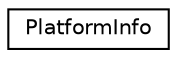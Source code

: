 digraph "Graphical Class Hierarchy"
{
  edge [fontname="Helvetica",fontsize="10",labelfontname="Helvetica",labelfontsize="10"];
  node [fontname="Helvetica",fontsize="10",shape=record];
  rankdir="LR";
  Node1 [label="PlatformInfo",height=0.2,width=0.4,color="black", fillcolor="white", style="filled",URL="$classRNReplicaNet_1_1PlatformInfo.html"];
}
